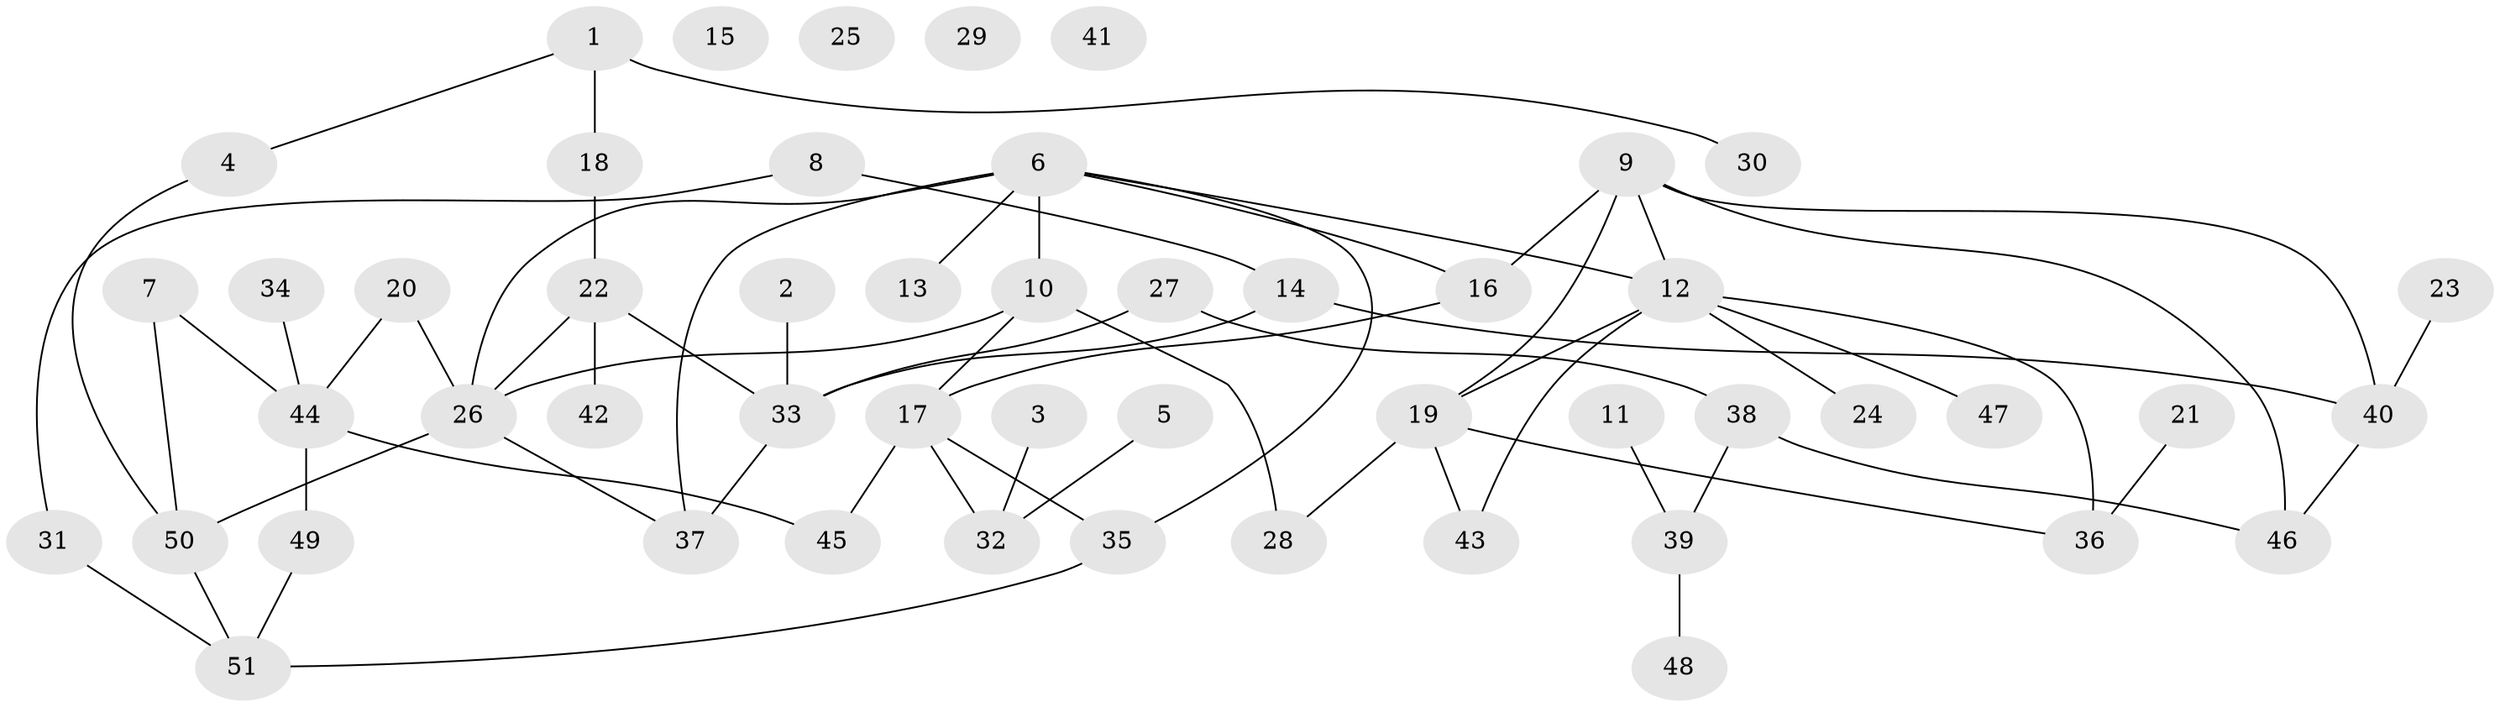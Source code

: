 // Generated by graph-tools (version 1.1) at 2025/33/03/09/25 02:33:38]
// undirected, 51 vertices, 65 edges
graph export_dot {
graph [start="1"]
  node [color=gray90,style=filled];
  1;
  2;
  3;
  4;
  5;
  6;
  7;
  8;
  9;
  10;
  11;
  12;
  13;
  14;
  15;
  16;
  17;
  18;
  19;
  20;
  21;
  22;
  23;
  24;
  25;
  26;
  27;
  28;
  29;
  30;
  31;
  32;
  33;
  34;
  35;
  36;
  37;
  38;
  39;
  40;
  41;
  42;
  43;
  44;
  45;
  46;
  47;
  48;
  49;
  50;
  51;
  1 -- 4;
  1 -- 18;
  1 -- 30;
  2 -- 33;
  3 -- 32;
  4 -- 50;
  5 -- 32;
  6 -- 10;
  6 -- 12;
  6 -- 13;
  6 -- 16;
  6 -- 26;
  6 -- 35;
  6 -- 37;
  7 -- 44;
  7 -- 50;
  8 -- 14;
  8 -- 31;
  9 -- 12;
  9 -- 16;
  9 -- 19;
  9 -- 40;
  9 -- 46;
  10 -- 17;
  10 -- 26;
  10 -- 28;
  11 -- 39;
  12 -- 19;
  12 -- 24;
  12 -- 36;
  12 -- 43;
  12 -- 47;
  14 -- 33;
  14 -- 40;
  16 -- 17;
  17 -- 32;
  17 -- 35;
  17 -- 45;
  18 -- 22;
  19 -- 28;
  19 -- 36;
  19 -- 43;
  20 -- 26;
  20 -- 44;
  21 -- 36;
  22 -- 26;
  22 -- 33;
  22 -- 42;
  23 -- 40;
  26 -- 37;
  26 -- 50;
  27 -- 33;
  27 -- 38;
  31 -- 51;
  33 -- 37;
  34 -- 44;
  35 -- 51;
  38 -- 39;
  38 -- 46;
  39 -- 48;
  40 -- 46;
  44 -- 45;
  44 -- 49;
  49 -- 51;
  50 -- 51;
}
